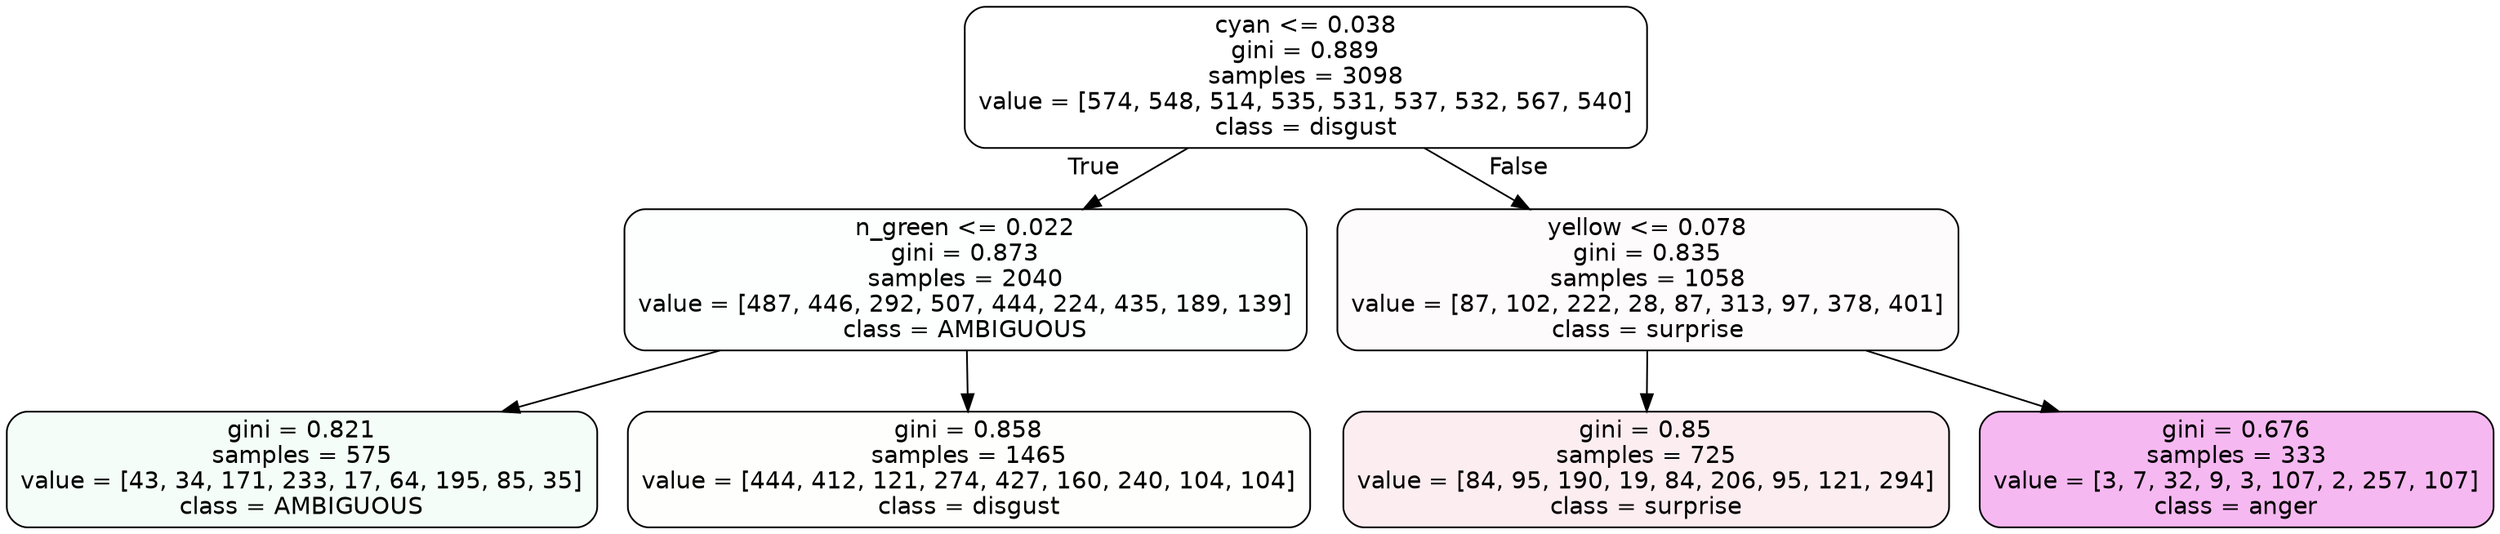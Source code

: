 digraph Tree {
node [shape=box, style="filled, rounded", color="black", fontname=helvetica] ;
edge [fontname=helvetica] ;
0 [label="cyan <= 0.038\ngini = 0.889\nsamples = 3098\nvalue = [574, 548, 514, 535, 531, 537, 532, 567, 540]\nclass = disgust", fillcolor="#e5813900"] ;
1 [label="n_green <= 0.022\ngini = 0.873\nsamples = 2040\nvalue = [487, 446, 292, 507, 444, 224, 435, 189, 139]\nclass = AMBIGUOUS", fillcolor="#39e58102"] ;
0 -> 1 [labeldistance=2.5, labelangle=45, headlabel="True"] ;
2 [label="gini = 0.821\nsamples = 575\nvalue = [43, 34, 171, 233, 17, 64, 195, 85, 35]\nclass = AMBIGUOUS", fillcolor="#39e5810e"] ;
1 -> 2 ;
3 [label="gini = 0.858\nsamples = 1465\nvalue = [444, 412, 121, 274, 427, 160, 240, 104, 104]\nclass = disgust", fillcolor="#e5813902"] ;
1 -> 3 ;
4 [label="yellow <= 0.078\ngini = 0.835\nsamples = 1058\nvalue = [87, 102, 222, 28, 87, 313, 97, 378, 401]\nclass = surprise", fillcolor="#e5396404"] ;
0 -> 4 [labeldistance=2.5, labelangle=-45, headlabel="False"] ;
5 [label="gini = 0.85\nsamples = 725\nvalue = [84, 95, 190, 19, 84, 206, 95, 121, 294]\nclass = surprise", fillcolor="#e5396417"] ;
4 -> 5 ;
6 [label="gini = 0.676\nsamples = 333\nvalue = [3, 7, 32, 9, 3, 107, 2, 257, 107]\nclass = anger", fillcolor="#e539d75b"] ;
4 -> 6 ;
}